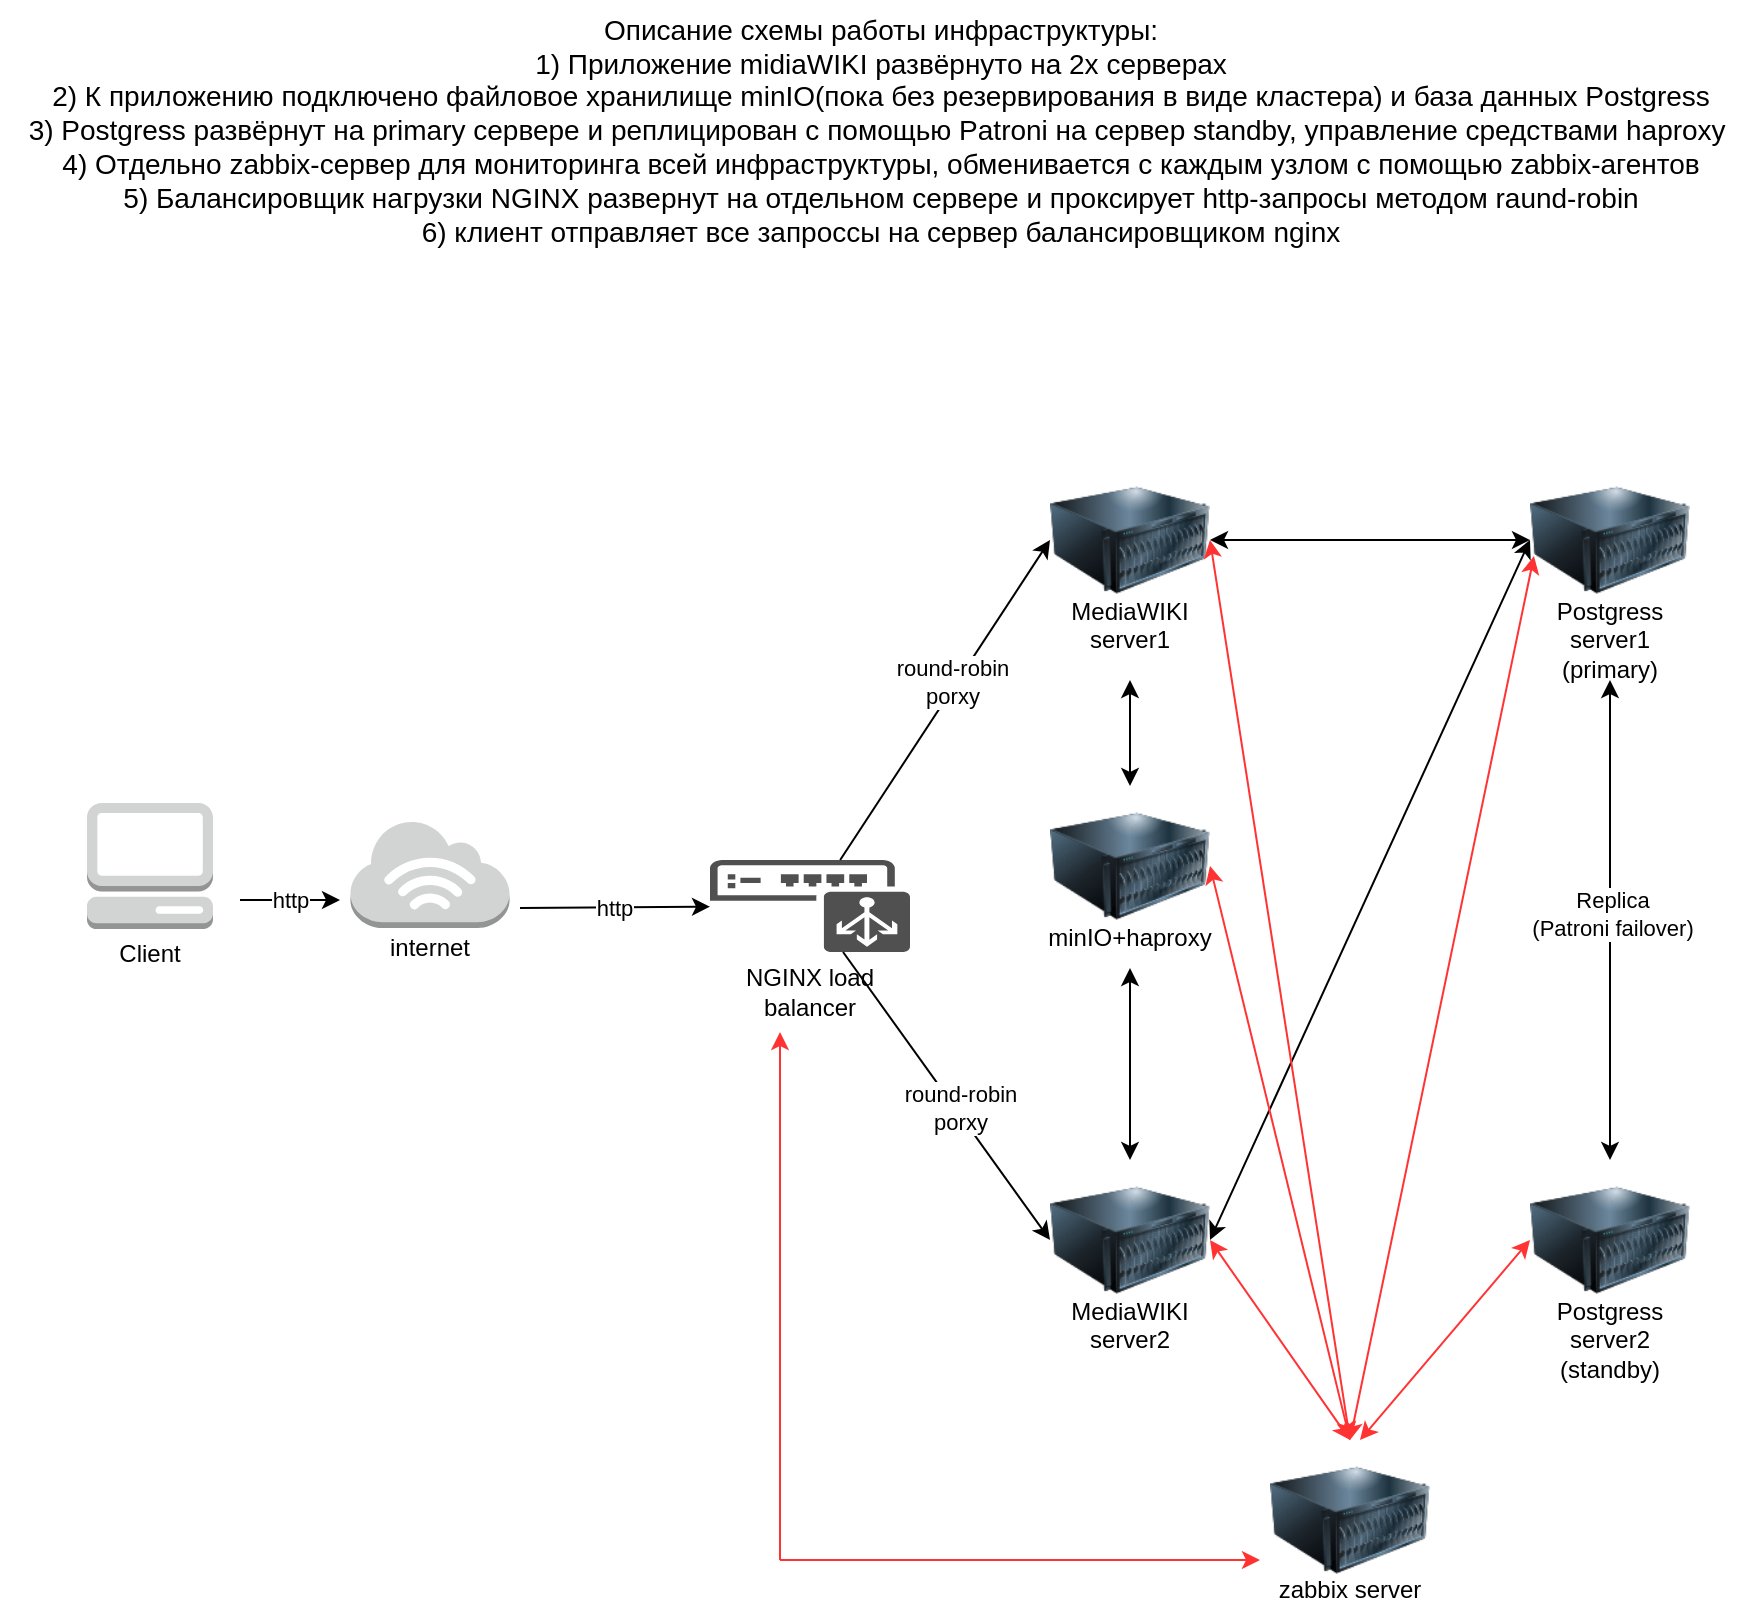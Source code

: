 <mxfile version="26.0.5">
  <diagram name="Page-1" id="7qHimAvfUeKamW3vZAAf">
    <mxGraphModel dx="1564" dy="796" grid="1" gridSize="10" guides="1" tooltips="1" connect="1" arrows="1" fold="1" page="1" pageScale="1" pageWidth="850" pageHeight="1100" math="0" shadow="0">
      <root>
        <mxCell id="0" />
        <mxCell id="1" parent="0" />
        <mxCell id="t03cyn1CKyg57zqmeGDH-1" value="" style="image;html=1;image=img/lib/clip_art/computers/Server_128x128.png" parent="1" vertex="1">
          <mxGeometry x="510" y="320" width="80" height="80" as="geometry" />
        </mxCell>
        <mxCell id="t03cyn1CKyg57zqmeGDH-2" value="" style="image;html=1;image=img/lib/clip_art/computers/Server_128x128.png" parent="1" vertex="1">
          <mxGeometry x="510" y="670" width="80" height="80" as="geometry" />
        </mxCell>
        <mxCell id="t03cyn1CKyg57zqmeGDH-3" value="" style="image;html=1;image=img/lib/clip_art/computers/Server_128x128.png" parent="1" vertex="1">
          <mxGeometry x="750" y="320" width="80" height="80" as="geometry" />
        </mxCell>
        <mxCell id="t03cyn1CKyg57zqmeGDH-4" value="" style="image;html=1;image=img/lib/clip_art/computers/Server_128x128.png" parent="1" vertex="1">
          <mxGeometry x="750" y="670" width="80" height="80" as="geometry" />
        </mxCell>
        <mxCell id="t03cyn1CKyg57zqmeGDH-5" value="" style="outlineConnect=0;dashed=0;verticalLabelPosition=bottom;verticalAlign=top;align=center;html=1;shape=mxgraph.aws3.management_console;fillColor=#D2D3D3;gradientColor=none;" parent="1" vertex="1">
          <mxGeometry x="28.5" y="491.5" width="63" height="63" as="geometry" />
        </mxCell>
        <mxCell id="t03cyn1CKyg57zqmeGDH-6" value="" style="image;html=1;image=img/lib/clip_art/computers/Server_128x128.png" parent="1" vertex="1">
          <mxGeometry x="620" y="810" width="80" height="80" as="geometry" />
        </mxCell>
        <mxCell id="t03cyn1CKyg57zqmeGDH-11" value="MediaWIKI server1&lt;div&gt;&lt;br&gt;&lt;/div&gt;" style="text;strokeColor=none;align=center;fillColor=none;html=1;verticalAlign=middle;whiteSpace=wrap;rounded=0;" parent="1" vertex="1">
          <mxGeometry x="505" y="390" width="90" height="40" as="geometry" />
        </mxCell>
        <mxCell id="t03cyn1CKyg57zqmeGDH-14" value="MediaWIKI server2&lt;div&gt;&lt;br&gt;&lt;/div&gt;" style="text;strokeColor=none;align=center;fillColor=none;html=1;verticalAlign=middle;whiteSpace=wrap;rounded=0;" parent="1" vertex="1">
          <mxGeometry x="505" y="740" width="90" height="40" as="geometry" />
        </mxCell>
        <mxCell id="t03cyn1CKyg57zqmeGDH-15" value="Postgress server1&lt;div&gt;(primary)&lt;/div&gt;" style="text;strokeColor=none;align=center;fillColor=none;html=1;verticalAlign=middle;whiteSpace=wrap;rounded=0;" parent="1" vertex="1">
          <mxGeometry x="745" y="390" width="90" height="40" as="geometry" />
        </mxCell>
        <mxCell id="t03cyn1CKyg57zqmeGDH-16" value="Postgress server2&lt;br&gt;(standby)" style="text;strokeColor=none;align=center;fillColor=none;html=1;verticalAlign=middle;whiteSpace=wrap;rounded=0;" parent="1" vertex="1">
          <mxGeometry x="745" y="740" width="90" height="40" as="geometry" />
        </mxCell>
        <mxCell id="t03cyn1CKyg57zqmeGDH-18" value="" style="sketch=0;pointerEvents=1;shadow=0;dashed=0;html=1;strokeColor=none;fillColor=#505050;labelPosition=center;verticalLabelPosition=bottom;verticalAlign=top;outlineConnect=0;align=center;shape=mxgraph.office.devices.load_balancer;" parent="1" vertex="1">
          <mxGeometry x="340" y="520" width="100" height="46" as="geometry" />
        </mxCell>
        <mxCell id="t03cyn1CKyg57zqmeGDH-19" value="&lt;div&gt;NGINX load balancer&lt;/div&gt;" style="text;strokeColor=none;align=center;fillColor=none;html=1;verticalAlign=middle;whiteSpace=wrap;rounded=0;" parent="1" vertex="1">
          <mxGeometry x="345" y="566" width="90" height="40" as="geometry" />
        </mxCell>
        <mxCell id="t03cyn1CKyg57zqmeGDH-20" value="&lt;div&gt;Client&lt;/div&gt;&lt;div&gt;&lt;br&gt;&lt;/div&gt;" style="text;strokeColor=none;align=center;fillColor=none;html=1;verticalAlign=middle;whiteSpace=wrap;rounded=0;" parent="1" vertex="1">
          <mxGeometry x="15" y="554" width="90" height="40" as="geometry" />
        </mxCell>
        <mxCell id="t03cyn1CKyg57zqmeGDH-21" value="" style="outlineConnect=0;dashed=0;verticalLabelPosition=bottom;verticalAlign=top;align=center;html=1;shape=mxgraph.aws3.internet_3;fillColor=#D2D3D3;gradientColor=none;" parent="1" vertex="1">
          <mxGeometry x="160.25" y="500" width="79.5" height="54" as="geometry" />
        </mxCell>
        <mxCell id="t03cyn1CKyg57zqmeGDH-22" value="&lt;div&gt;internet&lt;/div&gt;" style="text;strokeColor=none;align=center;fillColor=none;html=1;verticalAlign=middle;whiteSpace=wrap;rounded=0;" parent="1" vertex="1">
          <mxGeometry x="155" y="544" width="90" height="40" as="geometry" />
        </mxCell>
        <mxCell id="t03cyn1CKyg57zqmeGDH-23" value="zabbix server" style="text;strokeColor=none;align=center;fillColor=none;html=1;verticalAlign=middle;whiteSpace=wrap;rounded=0;" parent="1" vertex="1">
          <mxGeometry x="615" y="870" width="90" height="30" as="geometry" />
        </mxCell>
        <mxCell id="t03cyn1CKyg57zqmeGDH-26" value="http" style="endArrow=classic;html=1;rounded=0;" parent="1" edge="1">
          <mxGeometry width="50" height="50" relative="1" as="geometry">
            <mxPoint x="105" y="540" as="sourcePoint" />
            <mxPoint x="155" y="540" as="targetPoint" />
          </mxGeometry>
        </mxCell>
        <mxCell id="t03cyn1CKyg57zqmeGDH-27" value="http" style="endArrow=classic;html=1;rounded=0;exitX=1;exitY=0;exitDx=0;exitDy=0;" parent="1" source="t03cyn1CKyg57zqmeGDH-22" target="t03cyn1CKyg57zqmeGDH-18" edge="1">
          <mxGeometry width="50" height="50" relative="1" as="geometry">
            <mxPoint x="115" y="550" as="sourcePoint" />
            <mxPoint x="165" y="550" as="targetPoint" />
          </mxGeometry>
        </mxCell>
        <mxCell id="t03cyn1CKyg57zqmeGDH-28" value="" style="endArrow=classic;html=1;rounded=0;entryX=0;entryY=0.5;entryDx=0;entryDy=0;" parent="1" source="t03cyn1CKyg57zqmeGDH-18" target="t03cyn1CKyg57zqmeGDH-1" edge="1">
          <mxGeometry width="50" height="50" relative="1" as="geometry">
            <mxPoint x="415" y="700" as="sourcePoint" />
            <mxPoint x="465" y="650" as="targetPoint" />
          </mxGeometry>
        </mxCell>
        <mxCell id="t03cyn1CKyg57zqmeGDH-29" value="round-robin&lt;br&gt;porxy" style="edgeLabel;html=1;align=center;verticalAlign=middle;resizable=0;points=[];" parent="t03cyn1CKyg57zqmeGDH-28" vertex="1" connectable="0">
          <mxGeometry x="0.1" y="2" relative="1" as="geometry">
            <mxPoint as="offset" />
          </mxGeometry>
        </mxCell>
        <mxCell id="t03cyn1CKyg57zqmeGDH-30" value="" style="endArrow=classic;html=1;rounded=0;entryX=0;entryY=0.5;entryDx=0;entryDy=0;" parent="1" source="t03cyn1CKyg57zqmeGDH-18" target="t03cyn1CKyg57zqmeGDH-2" edge="1">
          <mxGeometry width="50" height="50" relative="1" as="geometry">
            <mxPoint x="432" y="530" as="sourcePoint" />
            <mxPoint x="515" y="470" as="targetPoint" />
          </mxGeometry>
        </mxCell>
        <mxCell id="t03cyn1CKyg57zqmeGDH-31" value="round-robin&lt;br&gt;porxy" style="edgeLabel;html=1;align=center;verticalAlign=middle;resizable=0;points=[];" parent="t03cyn1CKyg57zqmeGDH-30" vertex="1" connectable="0">
          <mxGeometry x="0.1" y="2" relative="1" as="geometry">
            <mxPoint as="offset" />
          </mxGeometry>
        </mxCell>
        <mxCell id="t03cyn1CKyg57zqmeGDH-32" value="" style="endArrow=classic;startArrow=classic;html=1;rounded=0;entryX=0.5;entryY=1;entryDx=0;entryDy=0;" parent="1" source="t03cyn1CKyg57zqmeGDH-4" target="t03cyn1CKyg57zqmeGDH-15" edge="1">
          <mxGeometry width="50" height="50" relative="1" as="geometry">
            <mxPoint x="415" y="700" as="sourcePoint" />
            <mxPoint x="465" y="650" as="targetPoint" />
          </mxGeometry>
        </mxCell>
        <mxCell id="t03cyn1CKyg57zqmeGDH-33" value="Replica&lt;br&gt;(Patroni failover)" style="edgeLabel;html=1;align=center;verticalAlign=middle;resizable=0;points=[];" parent="t03cyn1CKyg57zqmeGDH-32" vertex="1" connectable="0">
          <mxGeometry x="0.025" y="-1" relative="1" as="geometry">
            <mxPoint as="offset" />
          </mxGeometry>
        </mxCell>
        <mxCell id="t03cyn1CKyg57zqmeGDH-34" value="" style="endArrow=classic;startArrow=classic;html=1;rounded=0;exitX=1;exitY=0.5;exitDx=0;exitDy=0;entryX=0;entryY=0.5;entryDx=0;entryDy=0;" parent="1" source="t03cyn1CKyg57zqmeGDH-2" target="t03cyn1CKyg57zqmeGDH-3" edge="1">
          <mxGeometry width="50" height="50" relative="1" as="geometry">
            <mxPoint x="415" y="700" as="sourcePoint" />
            <mxPoint x="465" y="650" as="targetPoint" />
          </mxGeometry>
        </mxCell>
        <mxCell id="t03cyn1CKyg57zqmeGDH-35" value="" style="endArrow=classic;startArrow=classic;html=1;rounded=0;exitX=1;exitY=0.5;exitDx=0;exitDy=0;entryX=0;entryY=0.5;entryDx=0;entryDy=0;" parent="1" source="t03cyn1CKyg57zqmeGDH-1" target="t03cyn1CKyg57zqmeGDH-3" edge="1">
          <mxGeometry width="50" height="50" relative="1" as="geometry">
            <mxPoint x="600" y="720" as="sourcePoint" />
            <mxPoint x="760" y="410" as="targetPoint" />
          </mxGeometry>
        </mxCell>
        <mxCell id="t03cyn1CKyg57zqmeGDH-37" value="" style="image;html=1;image=img/lib/clip_art/computers/Server_128x128.png" parent="1" vertex="1">
          <mxGeometry x="510" y="483" width="80" height="80" as="geometry" />
        </mxCell>
        <mxCell id="t03cyn1CKyg57zqmeGDH-38" value="minIO+haproxy" style="text;strokeColor=none;align=center;fillColor=none;html=1;verticalAlign=middle;whiteSpace=wrap;rounded=0;" parent="1" vertex="1">
          <mxGeometry x="505" y="544" width="90" height="30" as="geometry" />
        </mxCell>
        <mxCell id="t03cyn1CKyg57zqmeGDH-39" value="" style="endArrow=classic;startArrow=classic;html=1;rounded=0;exitX=0.5;exitY=1;exitDx=0;exitDy=0;entryX=0.5;entryY=0;entryDx=0;entryDy=0;" parent="1" source="t03cyn1CKyg57zqmeGDH-11" target="t03cyn1CKyg57zqmeGDH-37" edge="1">
          <mxGeometry width="50" height="50" relative="1" as="geometry">
            <mxPoint x="415" y="700" as="sourcePoint" />
            <mxPoint x="465" y="650" as="targetPoint" />
          </mxGeometry>
        </mxCell>
        <mxCell id="t03cyn1CKyg57zqmeGDH-40" value="" style="endArrow=classic;startArrow=classic;html=1;rounded=0;exitX=0.5;exitY=1;exitDx=0;exitDy=0;entryX=0.5;entryY=0;entryDx=0;entryDy=0;" parent="1" source="t03cyn1CKyg57zqmeGDH-38" target="t03cyn1CKyg57zqmeGDH-2" edge="1">
          <mxGeometry width="50" height="50" relative="1" as="geometry">
            <mxPoint x="560" y="440" as="sourcePoint" />
            <mxPoint x="560" y="493" as="targetPoint" />
          </mxGeometry>
        </mxCell>
        <mxCell id="t03cyn1CKyg57zqmeGDH-42" value="" style="endArrow=classic;startArrow=classic;html=1;rounded=0;exitX=0.5;exitY=0;exitDx=0;exitDy=0;entryX=0.025;entryY=0.6;entryDx=0;entryDy=0;entryPerimeter=0;strokeColor=#FF3333;" parent="1" source="t03cyn1CKyg57zqmeGDH-6" target="t03cyn1CKyg57zqmeGDH-3" edge="1">
          <mxGeometry width="50" height="50" relative="1" as="geometry">
            <mxPoint x="415" y="700" as="sourcePoint" />
            <mxPoint x="465" y="650" as="targetPoint" />
          </mxGeometry>
        </mxCell>
        <mxCell id="t03cyn1CKyg57zqmeGDH-43" value="" style="endArrow=classic;startArrow=classic;html=1;rounded=0;entryX=0;entryY=0.5;entryDx=0;entryDy=0;strokeColor=#FF3333;" parent="1" target="t03cyn1CKyg57zqmeGDH-4" edge="1">
          <mxGeometry width="50" height="50" relative="1" as="geometry">
            <mxPoint x="665" y="810" as="sourcePoint" />
            <mxPoint x="762" y="378" as="targetPoint" />
          </mxGeometry>
        </mxCell>
        <mxCell id="t03cyn1CKyg57zqmeGDH-44" value="" style="endArrow=classic;startArrow=classic;html=1;rounded=0;exitX=0.5;exitY=0;exitDx=0;exitDy=0;entryX=1;entryY=0.5;entryDx=0;entryDy=0;strokeColor=#FF3333;" parent="1" source="t03cyn1CKyg57zqmeGDH-6" target="t03cyn1CKyg57zqmeGDH-37" edge="1">
          <mxGeometry width="50" height="50" relative="1" as="geometry">
            <mxPoint x="720" y="830" as="sourcePoint" />
            <mxPoint x="772" y="388" as="targetPoint" />
          </mxGeometry>
        </mxCell>
        <mxCell id="t03cyn1CKyg57zqmeGDH-45" value="" style="endArrow=classic;startArrow=classic;html=1;rounded=0;exitX=0.5;exitY=0;exitDx=0;exitDy=0;entryX=1;entryY=0.5;entryDx=0;entryDy=0;strokeColor=#FF3333;" parent="1" source="t03cyn1CKyg57zqmeGDH-6" target="t03cyn1CKyg57zqmeGDH-1" edge="1">
          <mxGeometry width="50" height="50" relative="1" as="geometry">
            <mxPoint x="730" y="840" as="sourcePoint" />
            <mxPoint x="782" y="398" as="targetPoint" />
          </mxGeometry>
        </mxCell>
        <mxCell id="t03cyn1CKyg57zqmeGDH-46" value="" style="endArrow=classic;startArrow=classic;html=1;rounded=0;exitX=0.5;exitY=0;exitDx=0;exitDy=0;entryX=1;entryY=0.5;entryDx=0;entryDy=0;strokeColor=#FF3333;" parent="1" source="t03cyn1CKyg57zqmeGDH-6" target="t03cyn1CKyg57zqmeGDH-2" edge="1">
          <mxGeometry width="50" height="50" relative="1" as="geometry">
            <mxPoint x="740" y="850" as="sourcePoint" />
            <mxPoint x="792" y="408" as="targetPoint" />
          </mxGeometry>
        </mxCell>
        <mxCell id="t03cyn1CKyg57zqmeGDH-49" value="" style="endArrow=classic;html=1;rounded=0;entryX=0.5;entryY=1;entryDx=0;entryDy=0;strokeColor=#FF3333;" parent="1" edge="1">
          <mxGeometry width="50" height="50" relative="1" as="geometry">
            <mxPoint x="375" y="870" as="sourcePoint" />
            <mxPoint x="375.0" y="606" as="targetPoint" />
          </mxGeometry>
        </mxCell>
        <mxCell id="t03cyn1CKyg57zqmeGDH-50" value="" style="endArrow=classic;html=1;rounded=0;entryX=0;entryY=0;entryDx=0;entryDy=0;strokeColor=#FF3333;" parent="1" target="t03cyn1CKyg57zqmeGDH-23" edge="1">
          <mxGeometry width="50" height="50" relative="1" as="geometry">
            <mxPoint x="375" y="870" as="sourcePoint" />
            <mxPoint x="400" y="616" as="targetPoint" />
          </mxGeometry>
        </mxCell>
        <mxCell id="t03cyn1CKyg57zqmeGDH-52" value="&lt;font style=&quot;font-size: 14px;&quot;&gt;Описание схемы работы инфраструктуры:&lt;br&gt;1) Приложение midiaWIKI развёрнуто на 2х серверах&lt;/font&gt;&lt;div&gt;&lt;font style=&quot;font-size: 14px;&quot;&gt;2) К приложению подключено файловое хранилище minIO(пока без резервирования в виде кластера) и база данных Postgress&lt;br&gt;3) Postgress развёрнут на primary сервере и реплицирован с помощью Patroni на сервер standby, управление средствами haproxy&amp;nbsp;&lt;br&gt;4) Отдельно zabbix-сервер для мониторинга всей инфраструктуры, обменивается с каждым узлом с помощью zabbix-агентов&lt;br&gt;5) Балансировщик нагрузки NGINX развернут на отдельном сервере и проксирует http-запросы методом raund-robin&lt;br&gt;6) клиент отправляет все запроссы на сервер балансировщиком nginx&lt;/font&gt;&lt;/div&gt;" style="text;html=1;align=center;verticalAlign=middle;resizable=0;points=[];autosize=1;strokeColor=none;fillColor=none;" parent="1" vertex="1">
          <mxGeometry x="-15" y="90" width="880" height="130" as="geometry" />
        </mxCell>
      </root>
    </mxGraphModel>
  </diagram>
</mxfile>
